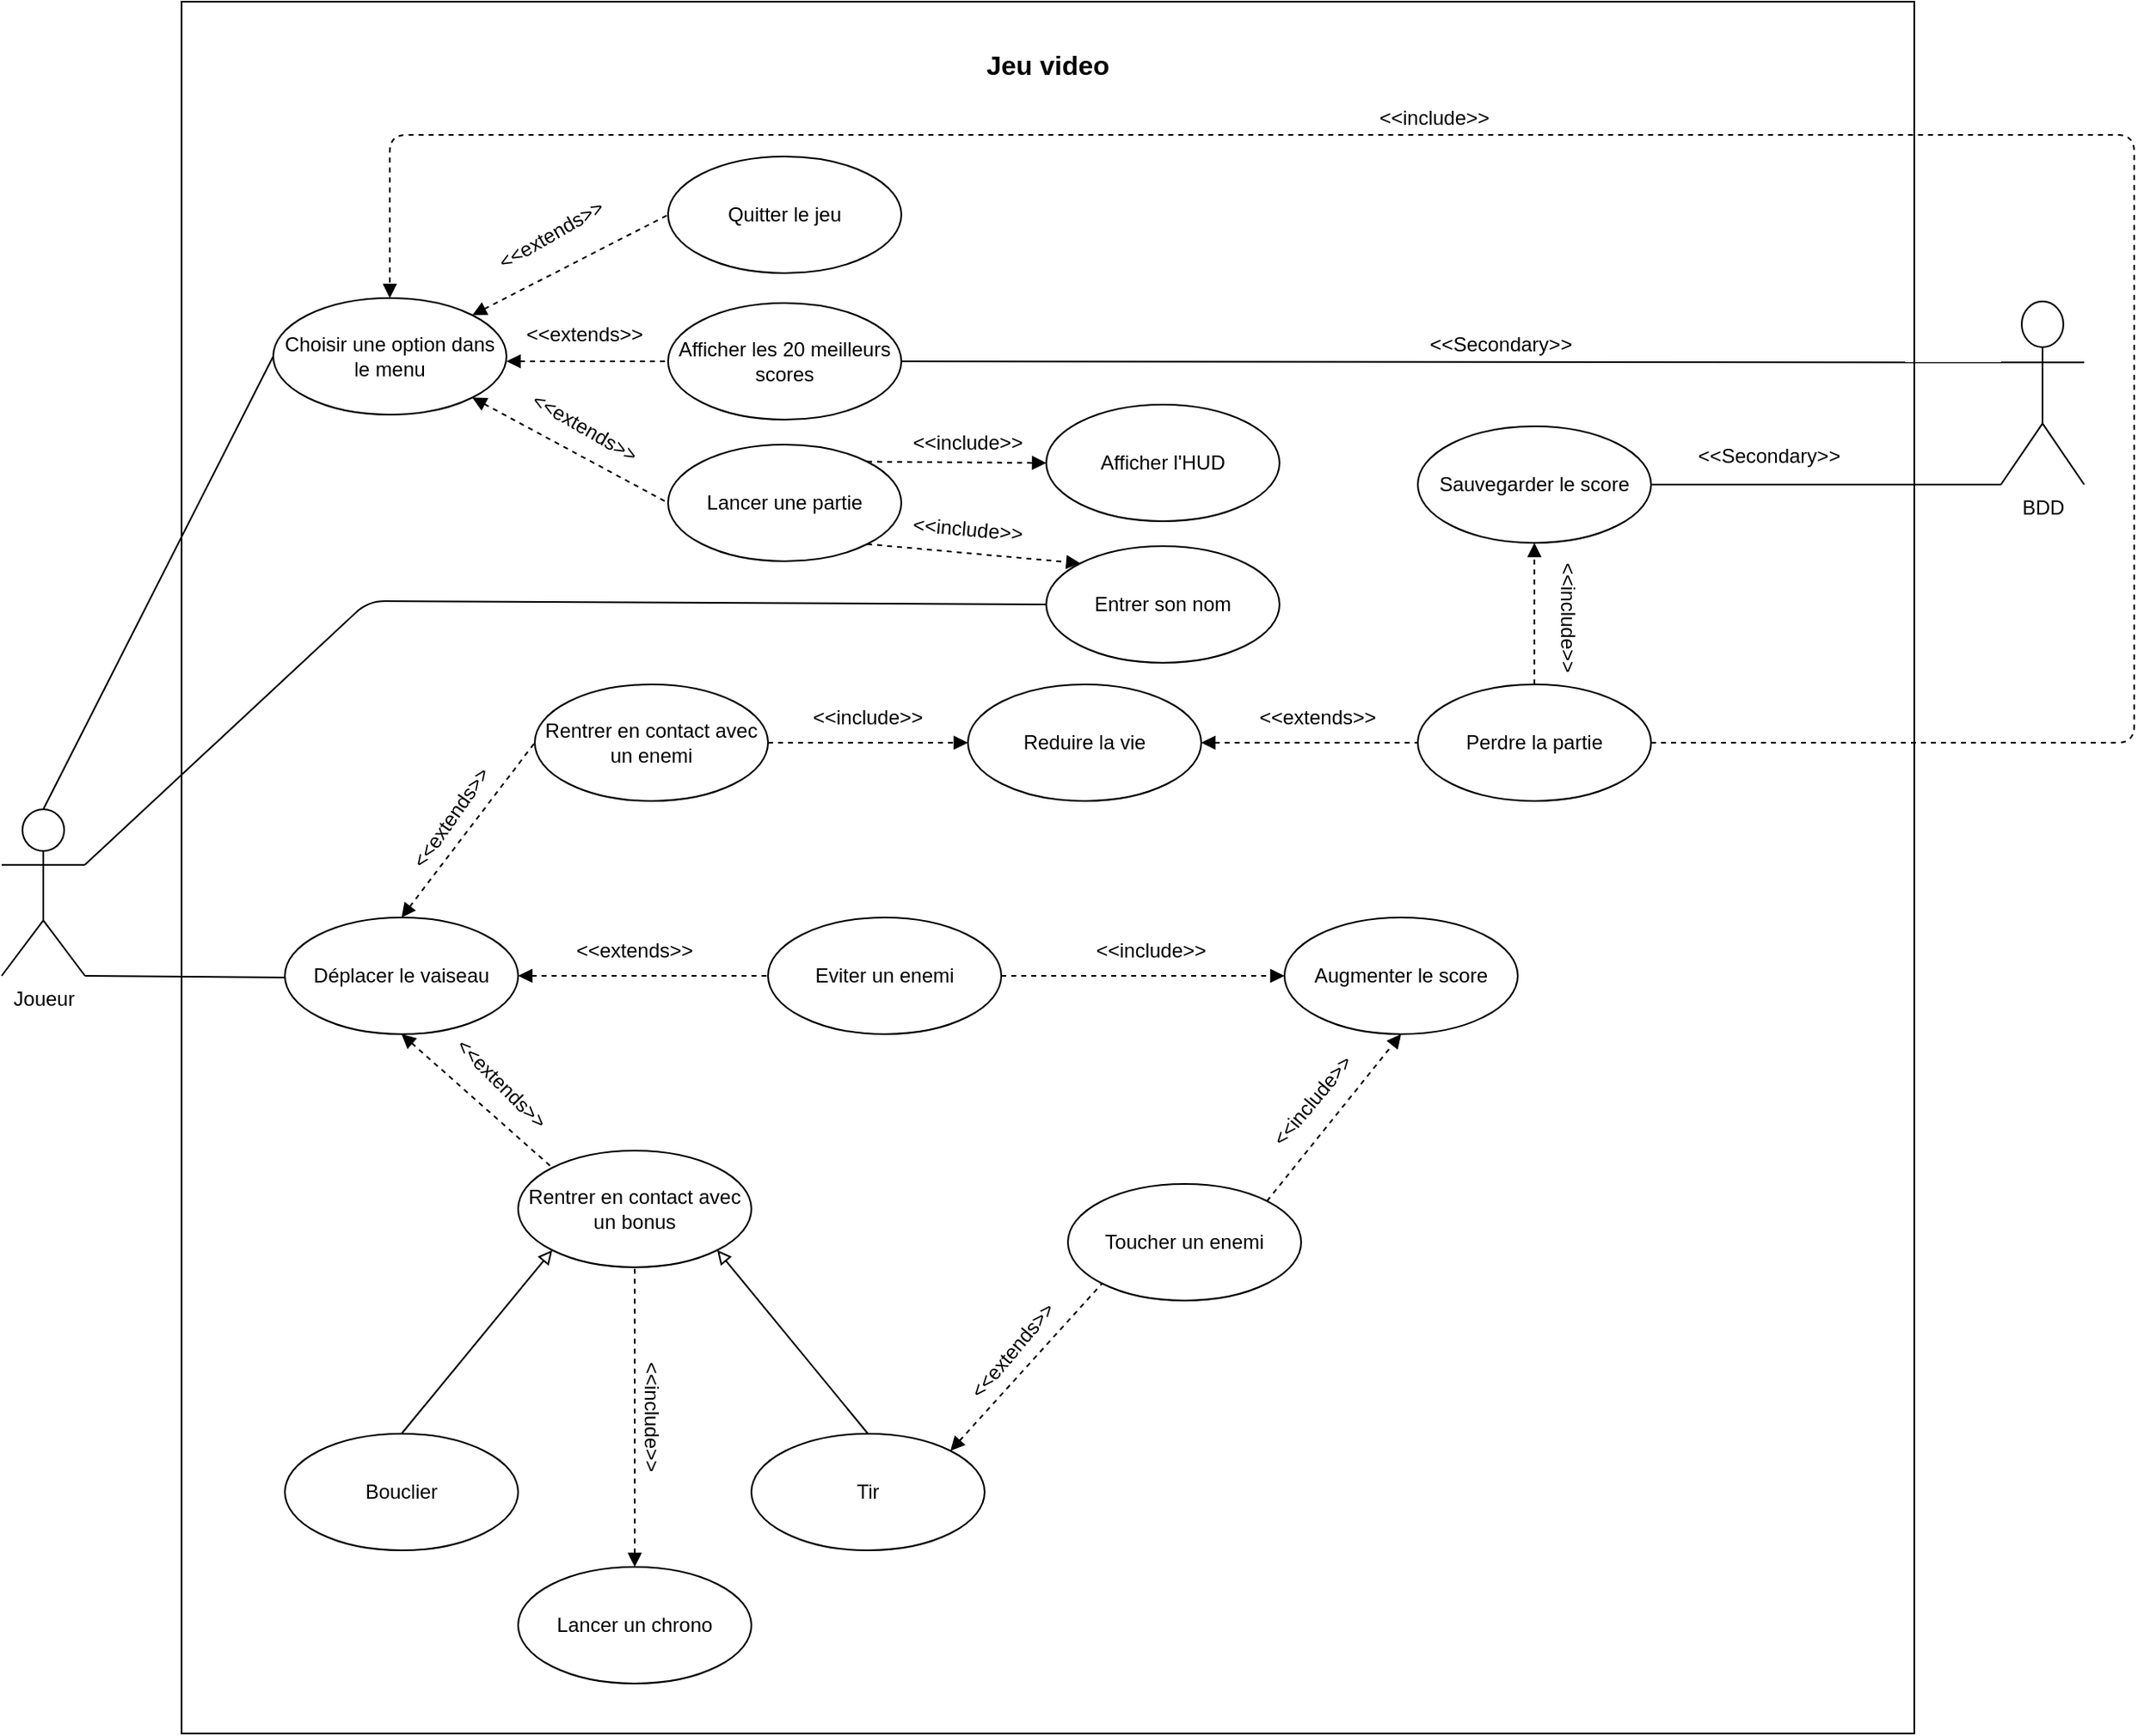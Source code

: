 <mxfile version="13.9.9" type="device"><diagram id="A-J_0aIv-SF7nfuO1Z_9" name="Page-1"><mxGraphModel dx="1483" dy="916" grid="1" gridSize="10" guides="1" tooltips="1" connect="1" arrows="1" fold="1" page="1" pageScale="1" pageWidth="827" pageHeight="1169" math="0" shadow="0"><root><mxCell id="0"/><mxCell id="1" parent="0"/><mxCell id="vR1HyzCc30xNw2_WmpNC-1" value="" style="whiteSpace=wrap;html=1;aspect=fixed;" vertex="1" parent="1"><mxGeometry x="308" y="60" width="1040" height="1040" as="geometry"/></mxCell><mxCell id="vR1HyzCc30xNw2_WmpNC-2" value="&lt;font style=&quot;font-size: 16px&quot;&gt;&lt;b&gt;Jeu video&lt;/b&gt;&lt;/font&gt;" style="text;html=1;strokeColor=none;fillColor=none;align=center;verticalAlign=middle;whiteSpace=wrap;rounded=0;" vertex="1" parent="1"><mxGeometry x="773" y="78" width="110" height="40" as="geometry"/></mxCell><mxCell id="vR1HyzCc30xNw2_WmpNC-4" value="BDD" style="shape=umlActor;verticalLabelPosition=bottom;verticalAlign=top;html=1;outlineConnect=0;" vertex="1" parent="1"><mxGeometry x="1400" y="240" width="50" height="110" as="geometry"/></mxCell><mxCell id="vR1HyzCc30xNw2_WmpNC-5" value="Rentrer en contact avec un enemi" style="ellipse;whiteSpace=wrap;html=1;" vertex="1" parent="1"><mxGeometry x="520" y="470" width="140" height="70" as="geometry"/></mxCell><mxCell id="vR1HyzCc30xNw2_WmpNC-6" value="Choisir une option dans le menu" style="ellipse;whiteSpace=wrap;html=1;" vertex="1" parent="1"><mxGeometry x="363" y="238" width="140" height="70" as="geometry"/></mxCell><mxCell id="vR1HyzCc30xNw2_WmpNC-7" value="Déplacer le vaiseau" style="ellipse;whiteSpace=wrap;html=1;" vertex="1" parent="1"><mxGeometry x="370" y="610" width="140" height="70" as="geometry"/></mxCell><mxCell id="vR1HyzCc30xNw2_WmpNC-8" value="Eviter un enemi" style="ellipse;whiteSpace=wrap;html=1;" vertex="1" parent="1"><mxGeometry x="660" y="610" width="140" height="70" as="geometry"/></mxCell><mxCell id="vR1HyzCc30xNw2_WmpNC-10" value="Rentrer en contact avec un bonus" style="ellipse;whiteSpace=wrap;html=1;" vertex="1" parent="1"><mxGeometry x="510" y="750" width="140" height="70" as="geometry"/></mxCell><mxCell id="vR1HyzCc30xNw2_WmpNC-11" value="Tir" style="ellipse;whiteSpace=wrap;html=1;" vertex="1" parent="1"><mxGeometry x="650" y="920" width="140" height="70" as="geometry"/></mxCell><mxCell id="vR1HyzCc30xNw2_WmpNC-12" value="Bouclier" style="ellipse;whiteSpace=wrap;html=1;" vertex="1" parent="1"><mxGeometry x="370" y="920" width="140" height="70" as="geometry"/></mxCell><mxCell id="vR1HyzCc30xNw2_WmpNC-13" value="Lancer un chrono" style="ellipse;whiteSpace=wrap;html=1;" vertex="1" parent="1"><mxGeometry x="510" y="1000" width="140" height="70" as="geometry"/></mxCell><mxCell id="vR1HyzCc30xNw2_WmpNC-14" value="Toucher un enemi" style="ellipse;whiteSpace=wrap;html=1;" vertex="1" parent="1"><mxGeometry x="840" y="770" width="140" height="70" as="geometry"/></mxCell><mxCell id="vR1HyzCc30xNw2_WmpNC-15" value="Augmenter le score" style="ellipse;whiteSpace=wrap;html=1;" vertex="1" parent="1"><mxGeometry x="970" y="610" width="140" height="70" as="geometry"/></mxCell><mxCell id="vR1HyzCc30xNw2_WmpNC-16" value="Afficher l'HUD" style="ellipse;whiteSpace=wrap;html=1;" vertex="1" parent="1"><mxGeometry x="827" y="302" width="140" height="70" as="geometry"/></mxCell><mxCell id="vR1HyzCc30xNw2_WmpNC-17" value="Reduire la vie" style="ellipse;whiteSpace=wrap;html=1;" vertex="1" parent="1"><mxGeometry x="780" y="470" width="140" height="70" as="geometry"/></mxCell><mxCell id="vR1HyzCc30xNw2_WmpNC-18" value="Perdre la partie" style="ellipse;whiteSpace=wrap;html=1;" vertex="1" parent="1"><mxGeometry x="1050" y="470" width="140" height="70" as="geometry"/></mxCell><mxCell id="vR1HyzCc30xNw2_WmpNC-19" value="Afficher les&amp;nbsp;20 meilleurs scores" style="ellipse;whiteSpace=wrap;html=1;" vertex="1" parent="1"><mxGeometry x="600" y="241" width="140" height="70" as="geometry"/></mxCell><mxCell id="vR1HyzCc30xNw2_WmpNC-20" value="Quitter le jeu" style="ellipse;whiteSpace=wrap;html=1;" vertex="1" parent="1"><mxGeometry x="600" y="153" width="140" height="70" as="geometry"/></mxCell><mxCell id="vR1HyzCc30xNw2_WmpNC-21" value="Lancer une partie" style="ellipse;whiteSpace=wrap;html=1;" vertex="1" parent="1"><mxGeometry x="600" y="326" width="140" height="70" as="geometry"/></mxCell><mxCell id="vR1HyzCc30xNw2_WmpNC-22" value="Sauvegarder le score" style="ellipse;whiteSpace=wrap;html=1;" vertex="1" parent="1"><mxGeometry x="1050" y="315" width="140" height="70" as="geometry"/></mxCell><mxCell id="vR1HyzCc30xNw2_WmpNC-24" value="Entrer son nom" style="ellipse;whiteSpace=wrap;html=1;" vertex="1" parent="1"><mxGeometry x="827" y="387" width="140" height="70" as="geometry"/></mxCell><mxCell id="vR1HyzCc30xNw2_WmpNC-26" value="" style="endArrow=none;html=1;entryX=0;entryY=0.5;entryDx=0;entryDy=0;exitX=1;exitY=1;exitDx=0;exitDy=0;exitPerimeter=0;" edge="1" parent="1" source="vR1HyzCc30xNw2_WmpNC-52"><mxGeometry width="50" height="50" relative="1" as="geometry"><mxPoint x="260" y="680" as="sourcePoint"/><mxPoint x="370" y="646.0" as="targetPoint"/></mxGeometry></mxCell><mxCell id="vR1HyzCc30xNw2_WmpNC-27" value="" style="endArrow=none;html=1;entryX=0;entryY=0.5;entryDx=0;entryDy=0;exitX=0.5;exitY=0;exitDx=0;exitDy=0;exitPerimeter=0;" edge="1" parent="1" source="vR1HyzCc30xNw2_WmpNC-52" target="vR1HyzCc30xNw2_WmpNC-6"><mxGeometry width="50" height="50" relative="1" as="geometry"><mxPoint x="210" y="490" as="sourcePoint"/><mxPoint x="850" y="570" as="targetPoint"/></mxGeometry></mxCell><mxCell id="vR1HyzCc30xNw2_WmpNC-29" value="" style="endArrow=none;html=1;exitX=1;exitY=0;exitDx=0;exitDy=0;entryX=0;entryY=0.5;entryDx=0;entryDy=0;startArrow=block;startFill=1;dashed=1;" edge="1" parent="1" source="vR1HyzCc30xNw2_WmpNC-6" target="vR1HyzCc30xNw2_WmpNC-20"><mxGeometry width="50" height="50" relative="1" as="geometry"><mxPoint x="800" y="610" as="sourcePoint"/><mxPoint x="850" y="560" as="targetPoint"/></mxGeometry></mxCell><mxCell id="vR1HyzCc30xNw2_WmpNC-30" value="" style="endArrow=none;html=1;exitX=1;exitY=1;exitDx=0;exitDy=0;entryX=0;entryY=0.5;entryDx=0;entryDy=0;startArrow=block;startFill=1;dashed=1;" edge="1" parent="1" source="vR1HyzCc30xNw2_WmpNC-6" target="vR1HyzCc30xNw2_WmpNC-21"><mxGeometry width="50" height="50" relative="1" as="geometry"><mxPoint x="493.005" y="258.508" as="sourcePoint"/><mxPoint x="610.0" y="198" as="targetPoint"/></mxGeometry></mxCell><mxCell id="vR1HyzCc30xNw2_WmpNC-31" value="" style="endArrow=none;html=1;entryX=0;entryY=0.5;entryDx=0;entryDy=0;startArrow=block;startFill=1;dashed=1;" edge="1" parent="1" target="vR1HyzCc30xNw2_WmpNC-19"><mxGeometry width="50" height="50" relative="1" as="geometry"><mxPoint x="503" y="276" as="sourcePoint"/><mxPoint x="620.0" y="208" as="targetPoint"/></mxGeometry></mxCell><mxCell id="vR1HyzCc30xNw2_WmpNC-32" value="" style="endArrow=block;html=1;exitX=1;exitY=0;exitDx=0;exitDy=0;entryX=0;entryY=0.5;entryDx=0;entryDy=0;startArrow=none;startFill=0;endFill=1;dashed=1;" edge="1" parent="1" source="vR1HyzCc30xNw2_WmpNC-21" target="vR1HyzCc30xNw2_WmpNC-16"><mxGeometry width="50" height="50" relative="1" as="geometry"><mxPoint x="800" y="610" as="sourcePoint"/><mxPoint x="850" y="560" as="targetPoint"/></mxGeometry></mxCell><mxCell id="vR1HyzCc30xNw2_WmpNC-33" value="" style="endArrow=block;html=1;entryX=0;entryY=0;entryDx=0;entryDy=0;exitX=1;exitY=1;exitDx=0;exitDy=0;dashed=1;endFill=1;" edge="1" parent="1" source="vR1HyzCc30xNw2_WmpNC-21" target="vR1HyzCc30xNw2_WmpNC-24"><mxGeometry width="50" height="50" relative="1" as="geometry"><mxPoint x="800" y="610" as="sourcePoint"/><mxPoint x="850" y="560" as="targetPoint"/></mxGeometry></mxCell><mxCell id="vR1HyzCc30xNw2_WmpNC-34" value="" style="endArrow=none;html=1;entryX=0;entryY=0.5;entryDx=0;entryDy=0;exitX=1;exitY=0.333;exitDx=0;exitDy=0;exitPerimeter=0;" edge="1" parent="1" source="vR1HyzCc30xNw2_WmpNC-52" target="vR1HyzCc30xNw2_WmpNC-24"><mxGeometry width="50" height="50" relative="1" as="geometry"><mxPoint x="280" y="520" as="sourcePoint"/><mxPoint x="850" y="560" as="targetPoint"/><Array as="points"><mxPoint x="420" y="420"/></Array></mxGeometry></mxCell><mxCell id="vR1HyzCc30xNw2_WmpNC-35" value="" style="endArrow=none;html=1;exitX=0.5;exitY=0;exitDx=0;exitDy=0;entryX=0;entryY=0.5;entryDx=0;entryDy=0;startArrow=block;startFill=1;dashed=1;" edge="1" parent="1" source="vR1HyzCc30xNw2_WmpNC-7" target="vR1HyzCc30xNw2_WmpNC-5"><mxGeometry width="50" height="50" relative="1" as="geometry"><mxPoint x="800" y="610" as="sourcePoint"/><mxPoint x="850" y="560" as="targetPoint"/></mxGeometry></mxCell><mxCell id="vR1HyzCc30xNw2_WmpNC-36" value="" style="endArrow=none;html=1;exitX=0.5;exitY=1;exitDx=0;exitDy=0;entryX=0;entryY=0;entryDx=0;entryDy=0;startArrow=block;startFill=1;dashed=1;" edge="1" parent="1" source="vR1HyzCc30xNw2_WmpNC-7" target="vR1HyzCc30xNw2_WmpNC-10"><mxGeometry width="50" height="50" relative="1" as="geometry"><mxPoint x="800" y="610" as="sourcePoint"/><mxPoint x="850" y="560" as="targetPoint"/></mxGeometry></mxCell><mxCell id="vR1HyzCc30xNw2_WmpNC-37" value="" style="endArrow=block;html=1;exitX=0.5;exitY=0;exitDx=0;exitDy=0;entryX=0;entryY=1;entryDx=0;entryDy=0;endFill=0;" edge="1" parent="1" source="vR1HyzCc30xNw2_WmpNC-12" target="vR1HyzCc30xNw2_WmpNC-10"><mxGeometry width="50" height="50" relative="1" as="geometry"><mxPoint x="800" y="610" as="sourcePoint"/><mxPoint x="850" y="560" as="targetPoint"/></mxGeometry></mxCell><mxCell id="vR1HyzCc30xNw2_WmpNC-38" value="" style="endArrow=none;html=1;exitX=0.5;exitY=0;exitDx=0;exitDy=0;entryX=0.5;entryY=1;entryDx=0;entryDy=0;endFill=0;startArrow=block;startFill=1;dashed=1;" edge="1" parent="1" source="vR1HyzCc30xNw2_WmpNC-13" target="vR1HyzCc30xNw2_WmpNC-10"><mxGeometry width="50" height="50" relative="1" as="geometry"><mxPoint x="800" y="610" as="sourcePoint"/><mxPoint x="850" y="560" as="targetPoint"/></mxGeometry></mxCell><mxCell id="vR1HyzCc30xNw2_WmpNC-39" value="" style="endArrow=none;html=1;exitX=1;exitY=1;exitDx=0;exitDy=0;entryX=0.5;entryY=0;entryDx=0;entryDy=0;startArrow=block;startFill=0;" edge="1" parent="1" source="vR1HyzCc30xNw2_WmpNC-10" target="vR1HyzCc30xNw2_WmpNC-11"><mxGeometry width="50" height="50" relative="1" as="geometry"><mxPoint x="800" y="610" as="sourcePoint"/><mxPoint x="850" y="560" as="targetPoint"/></mxGeometry></mxCell><mxCell id="vR1HyzCc30xNw2_WmpNC-40" value="" style="endArrow=none;html=1;exitX=1;exitY=0.5;exitDx=0;exitDy=0;entryX=0;entryY=0.5;entryDx=0;entryDy=0;startArrow=block;startFill=1;dashed=1;" edge="1" parent="1" source="vR1HyzCc30xNw2_WmpNC-7" target="vR1HyzCc30xNw2_WmpNC-8"><mxGeometry width="50" height="50" relative="1" as="geometry"><mxPoint x="800" y="610" as="sourcePoint"/><mxPoint x="850" y="560" as="targetPoint"/></mxGeometry></mxCell><mxCell id="vR1HyzCc30xNw2_WmpNC-41" value="" style="endArrow=block;html=1;exitX=1;exitY=0.5;exitDx=0;exitDy=0;entryX=0;entryY=0.5;entryDx=0;entryDy=0;dashed=1;endFill=1;" edge="1" parent="1" source="vR1HyzCc30xNw2_WmpNC-8" target="vR1HyzCc30xNw2_WmpNC-15"><mxGeometry width="50" height="50" relative="1" as="geometry"><mxPoint x="520" y="655.0" as="sourcePoint"/><mxPoint x="670.0" y="655.0" as="targetPoint"/></mxGeometry></mxCell><mxCell id="vR1HyzCc30xNw2_WmpNC-42" value="" style="endArrow=block;html=1;exitX=1;exitY=0.5;exitDx=0;exitDy=0;entryX=0;entryY=0.5;entryDx=0;entryDy=0;dashed=1;endFill=1;" edge="1" parent="1" source="vR1HyzCc30xNw2_WmpNC-5" target="vR1HyzCc30xNw2_WmpNC-17"><mxGeometry width="50" height="50" relative="1" as="geometry"><mxPoint x="530" y="665.0" as="sourcePoint"/><mxPoint x="680.0" y="665.0" as="targetPoint"/></mxGeometry></mxCell><mxCell id="vR1HyzCc30xNw2_WmpNC-43" value="" style="endArrow=none;html=1;exitX=1;exitY=0.5;exitDx=0;exitDy=0;entryX=0;entryY=0.5;entryDx=0;entryDy=0;startArrow=block;startFill=1;dashed=1;" edge="1" parent="1" source="vR1HyzCc30xNw2_WmpNC-17" target="vR1HyzCc30xNw2_WmpNC-18"><mxGeometry width="50" height="50" relative="1" as="geometry"><mxPoint x="540" y="675.0" as="sourcePoint"/><mxPoint x="690.0" y="675.0" as="targetPoint"/></mxGeometry></mxCell><mxCell id="vR1HyzCc30xNw2_WmpNC-44" value="" style="endArrow=none;html=1;exitX=1;exitY=0;exitDx=0;exitDy=0;entryX=0;entryY=1;entryDx=0;entryDy=0;startArrow=block;startFill=1;dashed=1;" edge="1" parent="1" source="vR1HyzCc30xNw2_WmpNC-11" target="vR1HyzCc30xNw2_WmpNC-14"><mxGeometry width="50" height="50" relative="1" as="geometry"><mxPoint x="800" y="610" as="sourcePoint"/><mxPoint x="850" y="560" as="targetPoint"/></mxGeometry></mxCell><mxCell id="vR1HyzCc30xNw2_WmpNC-45" value="" style="endArrow=block;html=1;exitX=1;exitY=0;exitDx=0;exitDy=0;entryX=0.5;entryY=1;entryDx=0;entryDy=0;dashed=1;endFill=1;" edge="1" parent="1" source="vR1HyzCc30xNw2_WmpNC-14" target="vR1HyzCc30xNw2_WmpNC-15"><mxGeometry width="50" height="50" relative="1" as="geometry"><mxPoint x="800" y="610" as="sourcePoint"/><mxPoint x="850" y="560" as="targetPoint"/></mxGeometry></mxCell><mxCell id="vR1HyzCc30xNw2_WmpNC-46" value="" style="endArrow=none;html=1;entryX=0;entryY=1;entryDx=0;entryDy=0;entryPerimeter=0;exitX=1;exitY=0.5;exitDx=0;exitDy=0;" edge="1" parent="1" source="vR1HyzCc30xNw2_WmpNC-22" target="vR1HyzCc30xNw2_WmpNC-4"><mxGeometry width="50" height="50" relative="1" as="geometry"><mxPoint x="800" y="490" as="sourcePoint"/><mxPoint x="850" y="440" as="targetPoint"/></mxGeometry></mxCell><mxCell id="vR1HyzCc30xNw2_WmpNC-47" value="" style="endArrow=block;html=1;exitX=0.5;exitY=0;exitDx=0;exitDy=0;entryX=0.5;entryY=1;entryDx=0;entryDy=0;dashed=1;startArrow=none;startFill=0;endFill=1;" edge="1" parent="1" source="vR1HyzCc30xNw2_WmpNC-18" target="vR1HyzCc30xNw2_WmpNC-22"><mxGeometry width="50" height="50" relative="1" as="geometry"><mxPoint x="800" y="490" as="sourcePoint"/><mxPoint x="850" y="440" as="targetPoint"/></mxGeometry></mxCell><mxCell id="vR1HyzCc30xNw2_WmpNC-48" value="" style="endArrow=none;html=1;exitX=1;exitY=0.5;exitDx=0;exitDy=0;entryX=0;entryY=0.333;entryDx=0;entryDy=0;entryPerimeter=0;" edge="1" parent="1" source="vR1HyzCc30xNw2_WmpNC-19" target="vR1HyzCc30xNw2_WmpNC-4"><mxGeometry width="50" height="50" relative="1" as="geometry"><mxPoint x="800" y="490" as="sourcePoint"/><mxPoint x="850" y="440" as="targetPoint"/></mxGeometry></mxCell><mxCell id="vR1HyzCc30xNw2_WmpNC-49" value="&amp;lt;&amp;lt;Secondary&amp;gt;&amp;gt;" style="text;html=1;strokeColor=none;fillColor=none;align=center;verticalAlign=middle;whiteSpace=wrap;rounded=0;rotation=0;" vertex="1" parent="1"><mxGeometry x="1080" y="256" width="40" height="20" as="geometry"/></mxCell><mxCell id="vR1HyzCc30xNw2_WmpNC-51" value="&amp;lt;&amp;lt;Secondary&amp;gt;&amp;gt;" style="text;html=1;strokeColor=none;fillColor=none;align=center;verticalAlign=middle;whiteSpace=wrap;rounded=0;rotation=0;" vertex="1" parent="1"><mxGeometry x="1241" y="323" width="40" height="20" as="geometry"/></mxCell><mxCell id="vR1HyzCc30xNw2_WmpNC-52" value="Joueur" style="shape=umlActor;verticalLabelPosition=bottom;verticalAlign=top;html=1;outlineConnect=0;" vertex="1" parent="1"><mxGeometry x="200" y="545" width="50" height="100" as="geometry"/></mxCell><mxCell id="vR1HyzCc30xNw2_WmpNC-63" value="&amp;lt;&amp;lt;include&amp;gt;&amp;gt;" style="text;html=1;strokeColor=none;fillColor=none;align=center;verticalAlign=middle;whiteSpace=wrap;rounded=0;" vertex="1" parent="1"><mxGeometry x="760" y="315" width="40" height="20" as="geometry"/></mxCell><mxCell id="vR1HyzCc30xNw2_WmpNC-66" value="&amp;lt;&amp;lt;include&amp;gt;&amp;gt;" style="text;html=1;strokeColor=none;fillColor=none;align=center;verticalAlign=middle;whiteSpace=wrap;rounded=0;rotation=5;" vertex="1" parent="1"><mxGeometry x="760" y="367" width="40" height="20" as="geometry"/></mxCell><mxCell id="vR1HyzCc30xNw2_WmpNC-69" value="&amp;lt;&amp;lt;include&amp;gt;&amp;gt;" style="text;html=1;strokeColor=none;fillColor=none;align=center;verticalAlign=middle;whiteSpace=wrap;rounded=0;rotation=90;" vertex="1" parent="1"><mxGeometry x="570" y="900" width="40" height="20" as="geometry"/></mxCell><mxCell id="vR1HyzCc30xNw2_WmpNC-70" value="&amp;lt;&amp;lt;include&amp;gt;&amp;gt;" style="text;html=1;strokeColor=none;fillColor=none;align=center;verticalAlign=middle;whiteSpace=wrap;rounded=0;rotation=90;" vertex="1" parent="1"><mxGeometry x="1120" y="420" width="40" height="20" as="geometry"/></mxCell><mxCell id="vR1HyzCc30xNw2_WmpNC-72" value="&amp;lt;&amp;lt;extends&amp;gt;&amp;gt;" style="text;html=1;strokeColor=none;fillColor=none;align=center;verticalAlign=middle;whiteSpace=wrap;rounded=0;rotation=-50;" vertex="1" parent="1"><mxGeometry x="787" y="860" width="40" height="20" as="geometry"/></mxCell><mxCell id="vR1HyzCc30xNw2_WmpNC-73" value="&amp;lt;&amp;lt;include&amp;gt;&amp;gt;" style="text;html=1;strokeColor=none;fillColor=none;align=center;verticalAlign=middle;whiteSpace=wrap;rounded=0;rotation=-50;" vertex="1" parent="1"><mxGeometry x="967" y="710" width="40" height="20" as="geometry"/></mxCell><mxCell id="vR1HyzCc30xNw2_WmpNC-74" value="&amp;lt;&amp;lt;include&amp;gt;&amp;gt;" style="text;html=1;strokeColor=none;fillColor=none;align=center;verticalAlign=middle;whiteSpace=wrap;rounded=0;rotation=0;" vertex="1" parent="1"><mxGeometry x="870" y="620" width="40" height="20" as="geometry"/></mxCell><mxCell id="vR1HyzCc30xNw2_WmpNC-75" value="&amp;lt;&amp;lt;extends&amp;gt;&amp;gt;" style="text;html=1;strokeColor=none;fillColor=none;align=center;verticalAlign=middle;whiteSpace=wrap;rounded=0;rotation=-55;" vertex="1" parent="1"><mxGeometry x="450" y="540" width="40" height="20" as="geometry"/></mxCell><mxCell id="vR1HyzCc30xNw2_WmpNC-76" value="&amp;lt;&amp;lt;extends&amp;gt;&amp;gt;" style="text;html=1;strokeColor=none;fillColor=none;align=center;verticalAlign=middle;whiteSpace=wrap;rounded=0;rotation=45;" vertex="1" parent="1"><mxGeometry x="480" y="700" width="40" height="20" as="geometry"/></mxCell><mxCell id="vR1HyzCc30xNw2_WmpNC-77" value="&amp;lt;&amp;lt;extends&amp;gt;&amp;gt;" style="text;html=1;strokeColor=none;fillColor=none;align=center;verticalAlign=middle;whiteSpace=wrap;rounded=0;rotation=0;" vertex="1" parent="1"><mxGeometry x="560" y="620" width="40" height="20" as="geometry"/></mxCell><mxCell id="vR1HyzCc30xNw2_WmpNC-78" value="&amp;lt;&amp;lt;include&amp;gt;&amp;gt;" style="text;html=1;strokeColor=none;fillColor=none;align=center;verticalAlign=middle;whiteSpace=wrap;rounded=0;rotation=0;" vertex="1" parent="1"><mxGeometry x="700" y="480" width="40" height="20" as="geometry"/></mxCell><mxCell id="vR1HyzCc30xNw2_WmpNC-80" value="&amp;lt;&amp;lt;extends&amp;gt;&amp;gt;" style="text;html=1;strokeColor=none;fillColor=none;align=center;verticalAlign=middle;whiteSpace=wrap;rounded=0;rotation=0;" vertex="1" parent="1"><mxGeometry x="970" y="480" width="40" height="20" as="geometry"/></mxCell><mxCell id="vR1HyzCc30xNw2_WmpNC-81" value="&amp;lt;&amp;lt;extends&amp;gt;&amp;gt;" style="text;html=1;strokeColor=none;fillColor=none;align=center;verticalAlign=middle;whiteSpace=wrap;rounded=0;rotation=30;" vertex="1" parent="1"><mxGeometry x="530" y="306" width="40" height="20" as="geometry"/></mxCell><mxCell id="vR1HyzCc30xNw2_WmpNC-82" value="&amp;lt;&amp;lt;extends&amp;gt;&amp;gt;" style="text;html=1;strokeColor=none;fillColor=none;align=center;verticalAlign=middle;whiteSpace=wrap;rounded=0;rotation=0;" vertex="1" parent="1"><mxGeometry x="530" y="250" width="40" height="20" as="geometry"/></mxCell><mxCell id="vR1HyzCc30xNw2_WmpNC-83" value="&amp;lt;&amp;lt;extends&amp;gt;&amp;gt;" style="text;html=1;strokeColor=none;fillColor=none;align=center;verticalAlign=middle;whiteSpace=wrap;rounded=0;rotation=-30;" vertex="1" parent="1"><mxGeometry x="510" y="190" width="40" height="20" as="geometry"/></mxCell><mxCell id="vR1HyzCc30xNw2_WmpNC-84" value="" style="endArrow=block;html=1;dashed=1;fontColor=#000000;entryX=0.5;entryY=0;entryDx=0;entryDy=0;exitX=1;exitY=0.5;exitDx=0;exitDy=0;endFill=1;" edge="1" parent="1" source="vR1HyzCc30xNw2_WmpNC-18" target="vR1HyzCc30xNw2_WmpNC-6"><mxGeometry width="50" height="50" relative="1" as="geometry"><mxPoint x="910" y="590" as="sourcePoint"/><mxPoint x="960" y="540" as="targetPoint"/><Array as="points"><mxPoint x="1480" y="505"/><mxPoint x="1480" y="140"/><mxPoint x="433" y="140"/></Array></mxGeometry></mxCell><mxCell id="vR1HyzCc30xNw2_WmpNC-85" value="&amp;lt;&amp;lt;include&amp;gt;&amp;gt;" style="text;html=1;strokeColor=none;fillColor=none;align=center;verticalAlign=middle;whiteSpace=wrap;rounded=0;rotation=0;" vertex="1" parent="1"><mxGeometry x="1040" y="120" width="40" height="20" as="geometry"/></mxCell></root></mxGraphModel></diagram></mxfile>